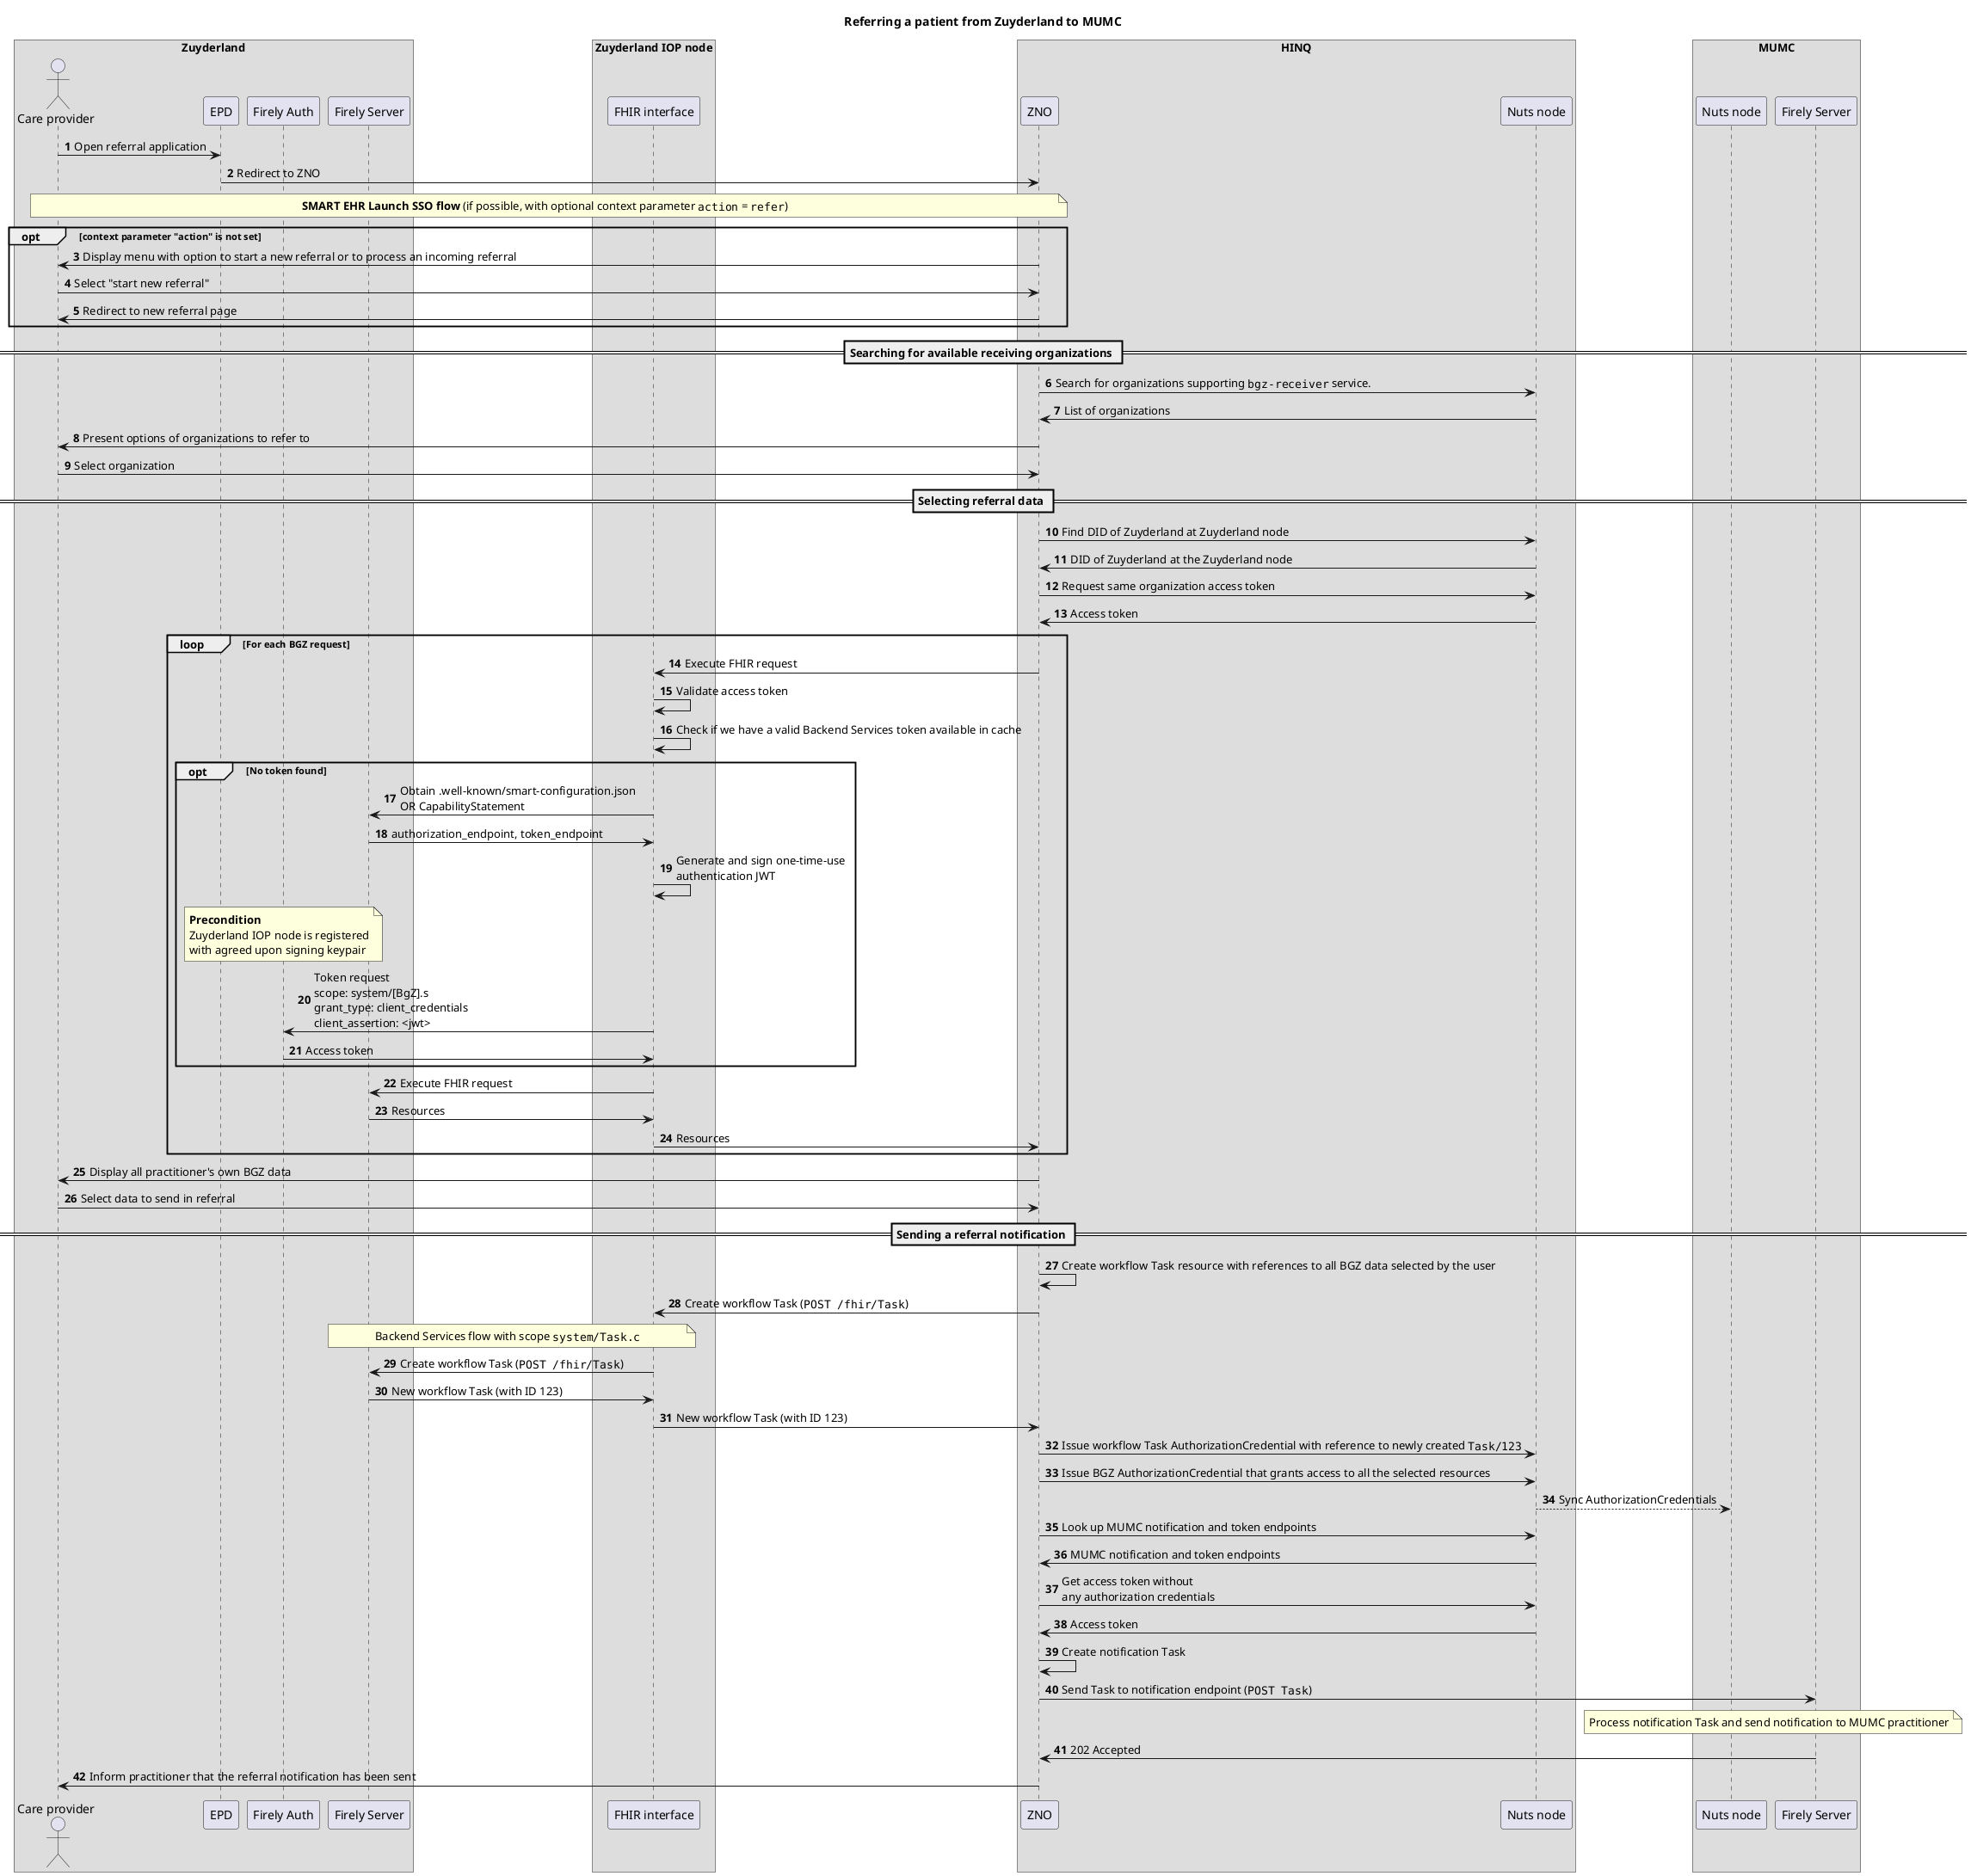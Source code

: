 @startuml
autonumber

title Referring a patient from Zuyderland to MUMC

box "Zuyderland"
    actor "Care provider" as zp
    participant "EPD" as ze
    participant "Firely Auth" as za
    participant "Firely Server" as zf
end box

box "Zuyderland IOP node"
    participant "FHIR interface" as zif
end box

box "HINQ"
    participant "ZNO" as hz
    participant "Nuts node" as hn
end box

box "MUMC"
    participant "Nuts node" as mn
    participant "Firely Server" as mf
end box

zp->ze: Open referral application
ze->hz: Redirect to ZNO
note over zp,hz: **SMART EHR Launch SSO flow** (if possible, with optional context parameter ""action"" = ""refer"")
opt context parameter "action" is not set
    hz->zp: Display menu with option to start a new referral or to process an incoming referral
    zp->hz: Select "start new referral"
    hz->zp: Redirect to new referral page
end opt

== Searching for available receiving organizations ==

hz->hn: Search for organizations supporting ""bgz-receiver"" service.
hn->hz: List of organizations
hz->zp: Present options of organizations to refer to
zp->hz: Select organization

== Selecting referral data ==

hz->hn: Find DID of Zuyderland at Zuyderland node
hn->hz: DID of Zuyderland at the Zuyderland node
hz->hn: Request same organization access token
hn->hz: Access token
loop For each BGZ request
    hz->zif: Execute FHIR request
    zif->zif: Validate access token
    zif->zif: Check if we have a valid Backend Services token available in cache
    opt No token found
        zif->zf: Obtain .well-known/smart-configuration.json\nOR CapabilityStatement
        zf->zif: authorization_endpoint, token_endpoint
        zif->zif: Generate and sign one-time-use\nauthentication JWT
        note over za: **Precondition**\nZuyderland IOP node is registered\nwith agreed upon signing keypair
        zif->za: Token request\nscope: system/[BgZ].s\ngrant_type: client_credentials\nclient_assertion: <jwt>
        za->zif: Access token
    end opt

    zif->zf: Execute FHIR request
    zf->zif: Resources
    zif->hz: Resources
end loop
hz->zp: Display all practitioner's own BGZ data
zp->hz: Select data to send in referral

== Sending a referral notification ==

hz->hz: Create workflow Task resource with references to all BGZ data selected by the user
hz->zif: Create workflow Task (""POST /fhir/Task"")
note over zf,zif: Backend Services flow with scope ""system/Task.c""
zif->zf: Create workflow Task (""POST /fhir/Task"")
zf->zif: New workflow Task (with ID 123)
zif->hz: New workflow Task (with ID 123)

hz->hn: Issue workflow Task AuthorizationCredential with reference to newly created ""Task/123""
hz->hn: Issue BGZ AuthorizationCredential that grants access to all the selected resources
hn-->mn: Sync AuthorizationCredentials

hz->hn: Look up MUMC notification and token endpoints
hn->hz: MUMC notification and token endpoints
hz->hn: Get access token without\nany authorization credentials
hn->hz: Access token
hz->hz: Create notification Task
hz->mf: Send Task to notification endpoint (""POST Task"")
note over mn,mf: Process notification Task and send notification to MUMC practitioner
mf->hz: 202 Accepted
hz->zp: Inform practitioner that the referral notification has been sent

@enduml
